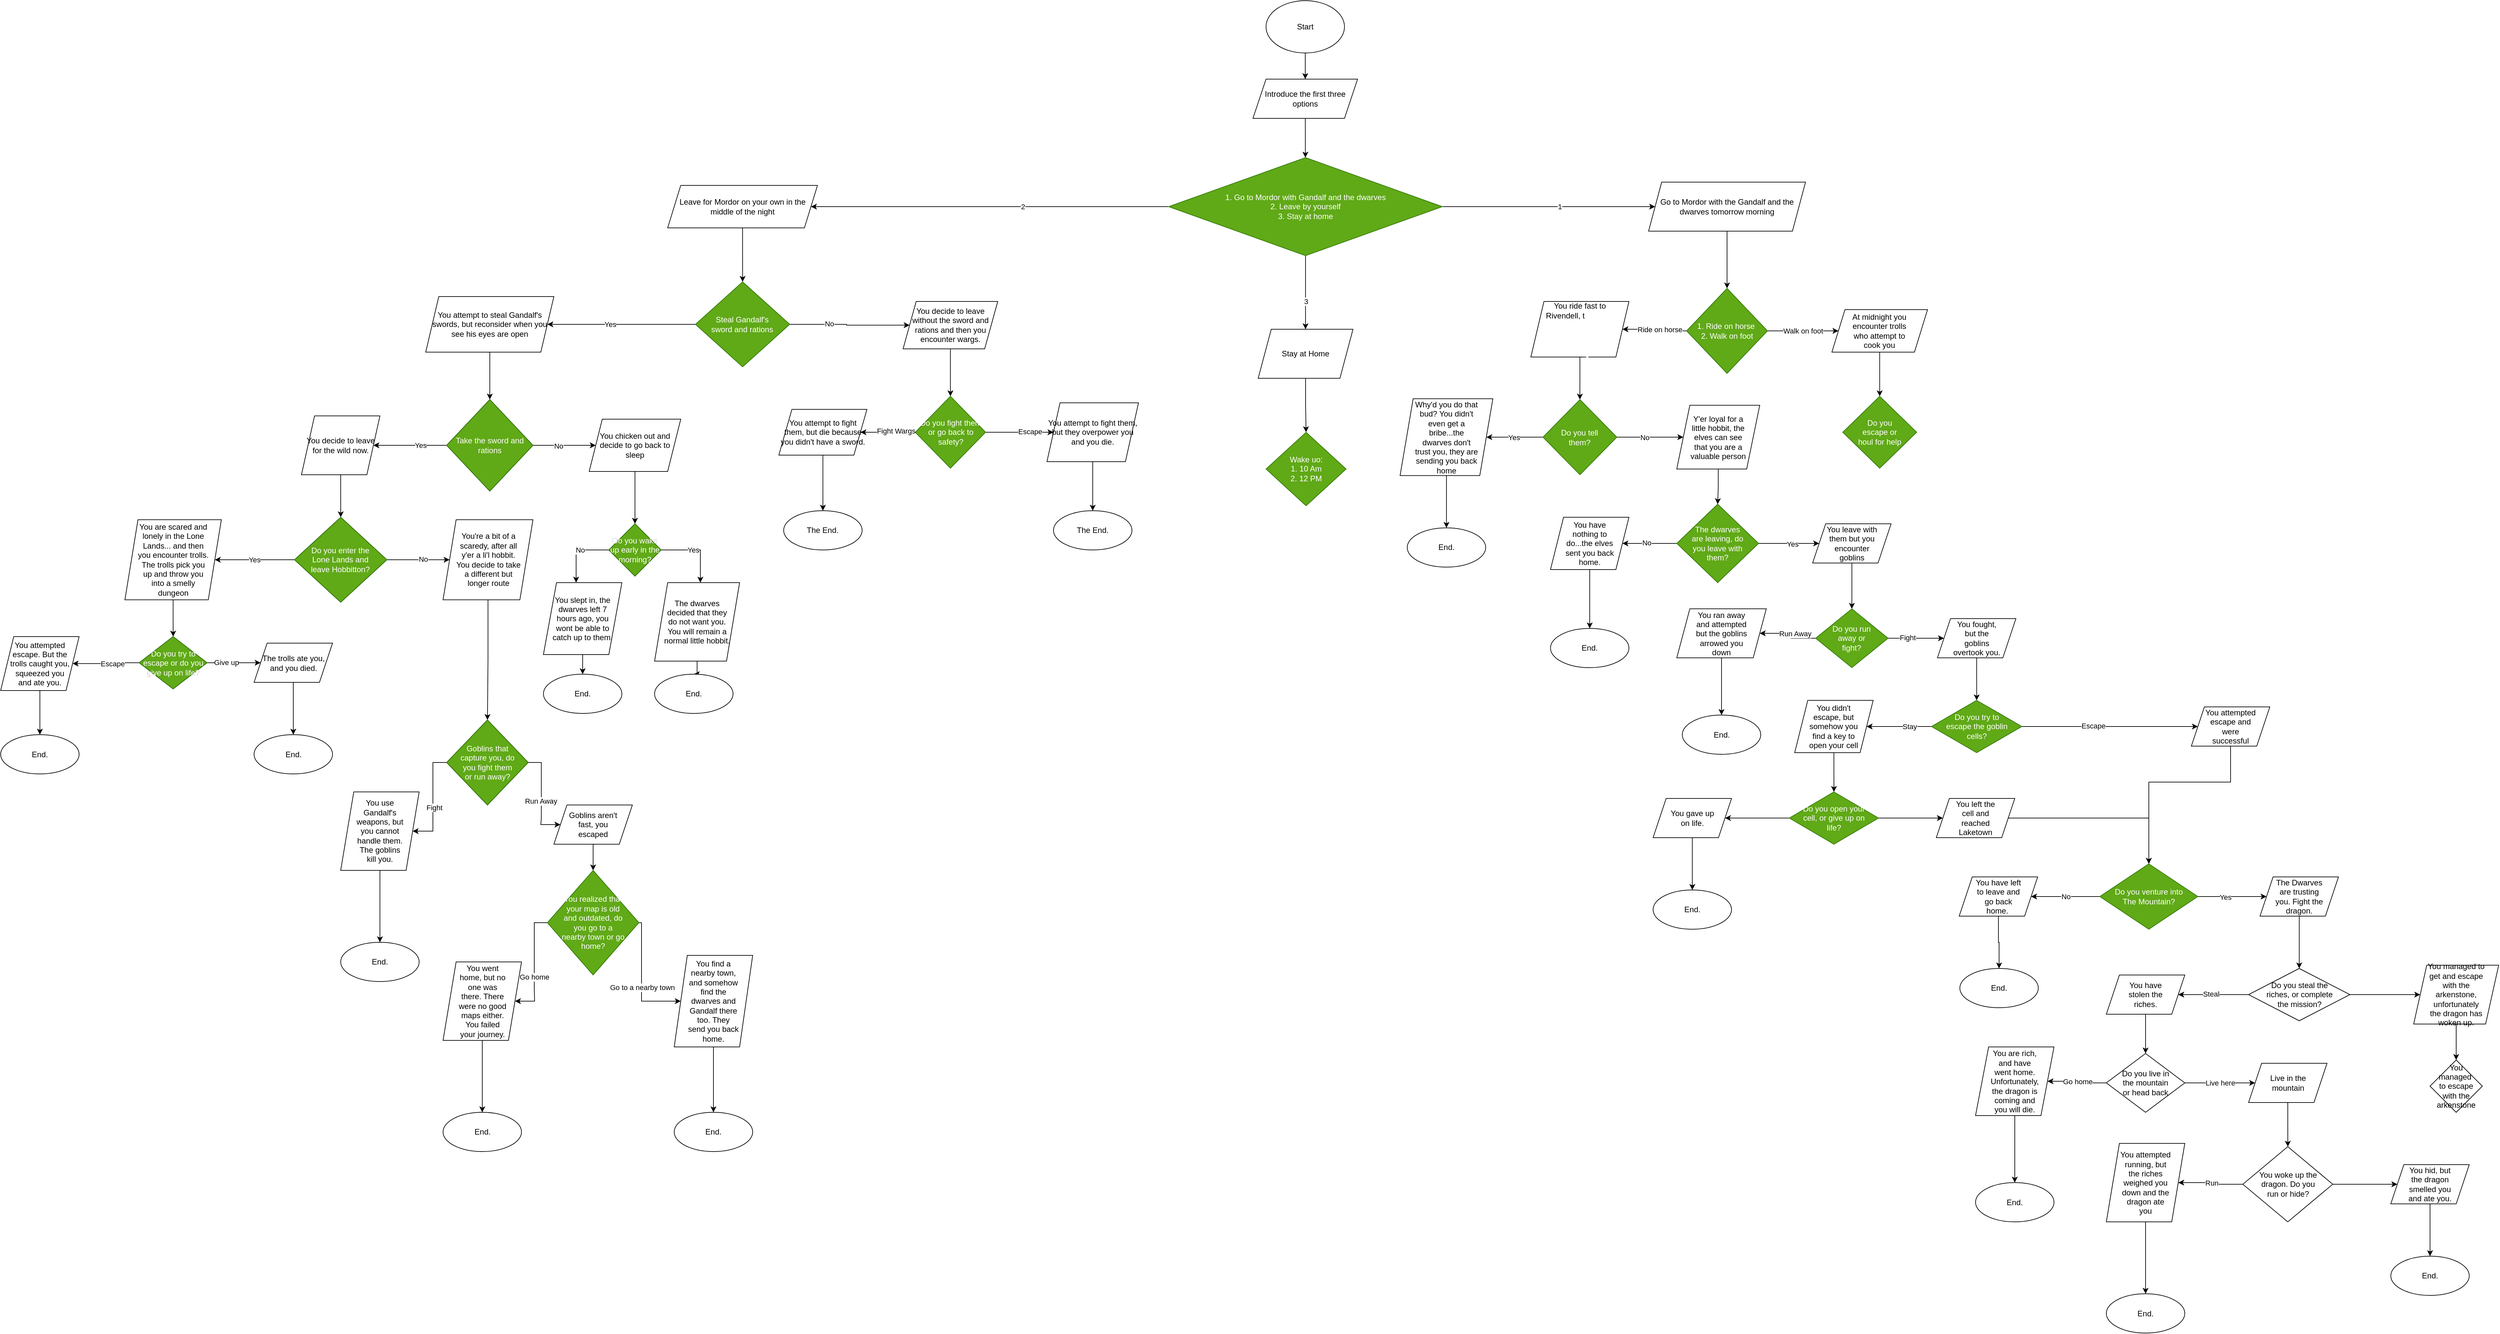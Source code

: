 <mxfile version="20.4.1" type="github">
  <diagram id="ykSedt-QM4OsxcuQvwfg" name="Page-1">
    <mxGraphModel dx="2885" dy="635" grid="1" gridSize="10" guides="1" tooltips="1" connect="1" arrows="1" fold="1" page="1" pageScale="1" pageWidth="850" pageHeight="1100" math="0" shadow="0">
      <root>
        <mxCell id="0" />
        <mxCell id="1" parent="0" />
        <mxCell id="VNunNrLz-rnGxFZPBOeD-2" value="Start" style="ellipse;whiteSpace=wrap;html=1;" parent="1" vertex="1">
          <mxGeometry x="365" y="30" width="120" height="80" as="geometry" />
        </mxCell>
        <mxCell id="VNunNrLz-rnGxFZPBOeD-4" value="Introduce the first three options" style="shape=parallelogram;perimeter=parallelogramPerimeter;whiteSpace=wrap;html=1;fixedSize=1;" parent="1" vertex="1">
          <mxGeometry x="345" y="150" width="160" height="60" as="geometry" />
        </mxCell>
        <mxCell id="VNunNrLz-rnGxFZPBOeD-12" value="" style="endArrow=classic;html=1;rounded=0;" parent="1" source="VNunNrLz-rnGxFZPBOeD-4" target="VNunNrLz-rnGxFZPBOeD-13" edge="1">
          <mxGeometry width="50" height="50" relative="1" as="geometry">
            <mxPoint x="400" y="410" as="sourcePoint" />
            <mxPoint x="430" y="290" as="targetPoint" />
          </mxGeometry>
        </mxCell>
        <mxCell id="VNunNrLz-rnGxFZPBOeD-17" value="" style="edgeStyle=orthogonalEdgeStyle;rounded=0;orthogonalLoop=1;jettySize=auto;html=1;" parent="1" source="VNunNrLz-rnGxFZPBOeD-13" target="VNunNrLz-rnGxFZPBOeD-16" edge="1">
          <mxGeometry relative="1" as="geometry" />
        </mxCell>
        <mxCell id="VNunNrLz-rnGxFZPBOeD-25" value="1" style="edgeLabel;html=1;align=center;verticalAlign=middle;resizable=0;points=[];" parent="VNunNrLz-rnGxFZPBOeD-17" vertex="1" connectable="0">
          <mxGeometry x="0.099" relative="1" as="geometry">
            <mxPoint as="offset" />
          </mxGeometry>
        </mxCell>
        <mxCell id="VNunNrLz-rnGxFZPBOeD-21" value="" style="edgeStyle=orthogonalEdgeStyle;rounded=0;orthogonalLoop=1;jettySize=auto;html=1;" parent="1" source="VNunNrLz-rnGxFZPBOeD-13" target="VNunNrLz-rnGxFZPBOeD-20" edge="1">
          <mxGeometry relative="1" as="geometry" />
        </mxCell>
        <mxCell id="VNunNrLz-rnGxFZPBOeD-24" value="2" style="edgeLabel;html=1;align=center;verticalAlign=middle;resizable=0;points=[];" parent="VNunNrLz-rnGxFZPBOeD-21" vertex="1" connectable="0">
          <mxGeometry x="-0.182" relative="1" as="geometry">
            <mxPoint as="offset" />
          </mxGeometry>
        </mxCell>
        <mxCell id="VNunNrLz-rnGxFZPBOeD-27" value="" style="edgeStyle=orthogonalEdgeStyle;rounded=0;orthogonalLoop=1;jettySize=auto;html=1;" parent="1" source="VNunNrLz-rnGxFZPBOeD-13" target="VNunNrLz-rnGxFZPBOeD-26" edge="1">
          <mxGeometry relative="1" as="geometry">
            <Array as="points">
              <mxPoint x="425" y="480" />
              <mxPoint x="425" y="480" />
            </Array>
          </mxGeometry>
        </mxCell>
        <mxCell id="VNunNrLz-rnGxFZPBOeD-28" value="3" style="edgeLabel;html=1;align=center;verticalAlign=middle;resizable=0;points=[];" parent="VNunNrLz-rnGxFZPBOeD-27" vertex="1" connectable="0">
          <mxGeometry x="0.237" relative="1" as="geometry">
            <mxPoint as="offset" />
          </mxGeometry>
        </mxCell>
        <mxCell id="VNunNrLz-rnGxFZPBOeD-13" value="1. Go to Mordor with Gandalf and the dwarves&lt;br&gt;2. Leave by yourself&lt;br&gt;3. Stay at home" style="rhombus;whiteSpace=wrap;html=1;align=center;fillColor=#60a917;fontColor=#ffffff;strokeColor=#2D7600;" parent="1" vertex="1">
          <mxGeometry x="216" y="270" width="418.75" height="150" as="geometry" />
        </mxCell>
        <mxCell id="VNunNrLz-rnGxFZPBOeD-14" value="" style="endArrow=classic;html=1;rounded=0;exitX=0.5;exitY=1;exitDx=0;exitDy=0;entryX=0.5;entryY=0;entryDx=0;entryDy=0;" parent="1" source="VNunNrLz-rnGxFZPBOeD-2" target="VNunNrLz-rnGxFZPBOeD-4" edge="1">
          <mxGeometry width="50" height="50" relative="1" as="geometry">
            <mxPoint x="400" y="400" as="sourcePoint" />
            <mxPoint x="450" y="350" as="targetPoint" />
          </mxGeometry>
        </mxCell>
        <mxCell id="VNunNrLz-rnGxFZPBOeD-19" value="" style="edgeStyle=orthogonalEdgeStyle;rounded=0;orthogonalLoop=1;jettySize=auto;html=1;" parent="1" source="VNunNrLz-rnGxFZPBOeD-16" target="VNunNrLz-rnGxFZPBOeD-18" edge="1">
          <mxGeometry relative="1" as="geometry" />
        </mxCell>
        <mxCell id="VNunNrLz-rnGxFZPBOeD-16" value="Go to Mordor with the Gandalf and the dwarves tomorrow morning" style="shape=parallelogram;perimeter=parallelogramPerimeter;whiteSpace=wrap;html=1;fixedSize=1;" parent="1" vertex="1">
          <mxGeometry x="950" y="307.5" width="240" height="75" as="geometry" />
        </mxCell>
        <mxCell id="VNunNrLz-rnGxFZPBOeD-36" value="" style="edgeStyle=orthogonalEdgeStyle;rounded=0;orthogonalLoop=1;jettySize=auto;html=1;" parent="1" source="VNunNrLz-rnGxFZPBOeD-18" target="VNunNrLz-rnGxFZPBOeD-35" edge="1">
          <mxGeometry relative="1" as="geometry" />
        </mxCell>
        <mxCell id="Mml3yy2sV2fEN9hdOUN2-49" value="Ride on horse" style="edgeLabel;html=1;align=center;verticalAlign=middle;resizable=0;points=[];" parent="VNunNrLz-rnGxFZPBOeD-36" vertex="1" connectable="0">
          <mxGeometry x="-0.303" y="-2" relative="1" as="geometry">
            <mxPoint x="-6" as="offset" />
          </mxGeometry>
        </mxCell>
        <mxCell id="VNunNrLz-rnGxFZPBOeD-38" value="Walk on foot" style="edgeStyle=orthogonalEdgeStyle;rounded=0;orthogonalLoop=1;jettySize=auto;html=1;" parent="1" source="VNunNrLz-rnGxFZPBOeD-18" target="VNunNrLz-rnGxFZPBOeD-37" edge="1">
          <mxGeometry relative="1" as="geometry" />
        </mxCell>
        <mxCell id="VNunNrLz-rnGxFZPBOeD-18" value="1. Ride on horse&amp;nbsp;&lt;br&gt;2. Walk on foot" style="rhombus;whiteSpace=wrap;html=1;fillColor=#60a917;fontColor=#ffffff;strokeColor=#2D7600;" parent="1" vertex="1">
          <mxGeometry x="1008.13" y="470" width="123.75" height="130" as="geometry" />
        </mxCell>
        <mxCell id="VNunNrLz-rnGxFZPBOeD-23" value="" style="edgeStyle=orthogonalEdgeStyle;rounded=0;orthogonalLoop=1;jettySize=auto;html=1;" parent="1" source="VNunNrLz-rnGxFZPBOeD-20" target="VNunNrLz-rnGxFZPBOeD-22" edge="1">
          <mxGeometry relative="1" as="geometry" />
        </mxCell>
        <mxCell id="VNunNrLz-rnGxFZPBOeD-20" value="Leave for Mordor on your own in the middle of the night" style="shape=parallelogram;perimeter=parallelogramPerimeter;whiteSpace=wrap;html=1;fixedSize=1;" parent="1" vertex="1">
          <mxGeometry x="-550" y="312.5" width="229.12" height="65" as="geometry" />
        </mxCell>
        <mxCell id="VNunNrLz-rnGxFZPBOeD-30" value="" style="edgeStyle=orthogonalEdgeStyle;rounded=0;orthogonalLoop=1;jettySize=auto;html=1;" parent="1" source="VNunNrLz-rnGxFZPBOeD-22" target="VNunNrLz-rnGxFZPBOeD-29" edge="1">
          <mxGeometry relative="1" as="geometry" />
        </mxCell>
        <mxCell id="VNunNrLz-rnGxFZPBOeD-44" value="No" style="edgeLabel;html=1;align=center;verticalAlign=middle;resizable=0;points=[];" parent="VNunNrLz-rnGxFZPBOeD-30" vertex="1" connectable="0">
          <mxGeometry x="-0.349" y="1" relative="1" as="geometry">
            <mxPoint as="offset" />
          </mxGeometry>
        </mxCell>
        <mxCell id="VNunNrLz-rnGxFZPBOeD-32" value="" style="edgeStyle=orthogonalEdgeStyle;rounded=0;orthogonalLoop=1;jettySize=auto;html=1;" parent="1" source="VNunNrLz-rnGxFZPBOeD-22" target="VNunNrLz-rnGxFZPBOeD-31" edge="1">
          <mxGeometry relative="1" as="geometry" />
        </mxCell>
        <mxCell id="VNunNrLz-rnGxFZPBOeD-43" value="Yes" style="edgeLabel;html=1;align=center;verticalAlign=middle;resizable=0;points=[];" parent="VNunNrLz-rnGxFZPBOeD-32" vertex="1" connectable="0">
          <mxGeometry x="0.158" relative="1" as="geometry">
            <mxPoint as="offset" />
          </mxGeometry>
        </mxCell>
        <mxCell id="VNunNrLz-rnGxFZPBOeD-22" value="Steal Gandalf&#39;s sword and rations" style="rhombus;whiteSpace=wrap;html=1;spacingTop=10;spacingRight=10;spacingBottom=10;spacingLeft=10;spacing=10;fillColor=#60a917;fontColor=#ffffff;strokeColor=#2D7600;" parent="1" vertex="1">
          <mxGeometry x="-507.55" y="460" width="144.22" height="130" as="geometry" />
        </mxCell>
        <mxCell id="VNunNrLz-rnGxFZPBOeD-42" value="" style="edgeStyle=orthogonalEdgeStyle;rounded=0;orthogonalLoop=1;jettySize=auto;html=1;" parent="1" source="VNunNrLz-rnGxFZPBOeD-26" target="VNunNrLz-rnGxFZPBOeD-41" edge="1">
          <mxGeometry relative="1" as="geometry" />
        </mxCell>
        <mxCell id="VNunNrLz-rnGxFZPBOeD-26" value="Stay at Home" style="shape=parallelogram;perimeter=parallelogramPerimeter;whiteSpace=wrap;html=1;fixedSize=1;" parent="1" vertex="1">
          <mxGeometry x="353" y="532.5" width="145" height="75" as="geometry" />
        </mxCell>
        <mxCell id="E2X-YpxnPieoCKrqT_GS-15" value="" style="edgeStyle=orthogonalEdgeStyle;rounded=0;orthogonalLoop=1;jettySize=auto;html=1;" parent="1" source="VNunNrLz-rnGxFZPBOeD-29" target="E2X-YpxnPieoCKrqT_GS-14" edge="1">
          <mxGeometry relative="1" as="geometry" />
        </mxCell>
        <mxCell id="VNunNrLz-rnGxFZPBOeD-29" value="You decide to leave without the sword and rations and then you encounter wargs." style="shape=parallelogram;perimeter=parallelogramPerimeter;whiteSpace=wrap;html=1;fixedSize=1;" parent="1" vertex="1">
          <mxGeometry x="-190" y="490" width="144.74" height="72.5" as="geometry" />
        </mxCell>
        <mxCell id="VNunNrLz-rnGxFZPBOeD-34" value="" style="edgeStyle=orthogonalEdgeStyle;rounded=0;orthogonalLoop=1;jettySize=auto;html=1;" parent="1" source="VNunNrLz-rnGxFZPBOeD-31" target="VNunNrLz-rnGxFZPBOeD-33" edge="1">
          <mxGeometry relative="1" as="geometry" />
        </mxCell>
        <mxCell id="VNunNrLz-rnGxFZPBOeD-31" value="You attempt to steal Gandalf&#39;s swords, but reconsider when you see his eyes are open" style="shape=parallelogram;perimeter=parallelogramPerimeter;whiteSpace=wrap;html=1;fixedSize=1;" parent="1" vertex="1">
          <mxGeometry x="-920" y="482.5" width="196" height="85" as="geometry" />
        </mxCell>
        <mxCell id="VNunNrLz-rnGxFZPBOeD-48" value="" style="edgeStyle=orthogonalEdgeStyle;rounded=0;orthogonalLoop=1;jettySize=auto;html=1;" parent="1" source="VNunNrLz-rnGxFZPBOeD-33" target="VNunNrLz-rnGxFZPBOeD-47" edge="1">
          <mxGeometry relative="1" as="geometry" />
        </mxCell>
        <mxCell id="VNunNrLz-rnGxFZPBOeD-52" value="No" style="edgeLabel;html=1;align=center;verticalAlign=middle;resizable=0;points=[];" parent="VNunNrLz-rnGxFZPBOeD-48" vertex="1" connectable="0">
          <mxGeometry x="-0.202" y="-1" relative="1" as="geometry">
            <mxPoint as="offset" />
          </mxGeometry>
        </mxCell>
        <mxCell id="VNunNrLz-rnGxFZPBOeD-50" value="" style="edgeStyle=orthogonalEdgeStyle;rounded=0;orthogonalLoop=1;jettySize=auto;html=1;" parent="1" source="VNunNrLz-rnGxFZPBOeD-33" target="VNunNrLz-rnGxFZPBOeD-49" edge="1">
          <mxGeometry relative="1" as="geometry" />
        </mxCell>
        <mxCell id="VNunNrLz-rnGxFZPBOeD-51" value="Yes" style="edgeLabel;html=1;align=center;verticalAlign=middle;resizable=0;points=[];" parent="VNunNrLz-rnGxFZPBOeD-50" vertex="1" connectable="0">
          <mxGeometry x="-0.277" relative="1" as="geometry">
            <mxPoint as="offset" />
          </mxGeometry>
        </mxCell>
        <mxCell id="VNunNrLz-rnGxFZPBOeD-33" value="Take the sword and rations" style="rhombus;whiteSpace=wrap;html=1;" parent="1" vertex="1">
          <mxGeometry x="-888" y="640" width="132" height="140" as="geometry" />
        </mxCell>
        <mxCell id="Mml3yy2sV2fEN9hdOUN2-55" value="" style="edgeStyle=orthogonalEdgeStyle;rounded=0;orthogonalLoop=1;jettySize=auto;html=1;" parent="1" source="VNunNrLz-rnGxFZPBOeD-35" target="Mml3yy2sV2fEN9hdOUN2-54" edge="1">
          <mxGeometry relative="1" as="geometry" />
        </mxCell>
        <mxCell id="VNunNrLz-rnGxFZPBOeD-35" value="You ride fast to Rivendell, t&lt;span style=&quot;color: rgb(255, 255, 255);&quot;&gt;he elves coax you into telling them what the dwarves plan on doing&lt;/span&gt;" style="shape=parallelogram;perimeter=parallelogramPerimeter;whiteSpace=wrap;html=1;fixedSize=1;spacingLeft=10;spacingTop=10;spacing=12;spacingRight=10;spacingBottom=10;" parent="1" vertex="1">
          <mxGeometry x="770" y="490" width="150" height="85" as="geometry" />
        </mxCell>
        <mxCell id="Mml3yy2sV2fEN9hdOUN2-51" value="" style="edgeStyle=orthogonalEdgeStyle;rounded=0;orthogonalLoop=1;jettySize=auto;html=1;" parent="1" source="VNunNrLz-rnGxFZPBOeD-37" target="Mml3yy2sV2fEN9hdOUN2-50" edge="1">
          <mxGeometry relative="1" as="geometry" />
        </mxCell>
        <mxCell id="VNunNrLz-rnGxFZPBOeD-37" value="At midnight you encounter trolls who attempt to cook you" style="shape=parallelogram;perimeter=parallelogramPerimeter;whiteSpace=wrap;html=1;fixedSize=1;spacingLeft=10;spacingBottom=10;spacingTop=10;spacing=12;spacingRight=10;" parent="1" vertex="1">
          <mxGeometry x="1230.33" y="502.5" width="146.24" height="65" as="geometry" />
        </mxCell>
        <mxCell id="VNunNrLz-rnGxFZPBOeD-41" value="Wake uo:&lt;br&gt;1. 10 Am&lt;br&gt;2. 12 PM" style="rhombus;whiteSpace=wrap;html=1;fillColor=#60a917;fontColor=#ffffff;strokeColor=#2D7600;" parent="1" vertex="1">
          <mxGeometry x="365" y="690" width="122.5" height="112.5" as="geometry" />
        </mxCell>
        <mxCell id="Mml3yy2sV2fEN9hdOUN2-4" value="" style="edgeStyle=orthogonalEdgeStyle;rounded=0;orthogonalLoop=1;jettySize=auto;html=1;" parent="1" source="VNunNrLz-rnGxFZPBOeD-47" target="Mml3yy2sV2fEN9hdOUN2-3" edge="1">
          <mxGeometry relative="1" as="geometry" />
        </mxCell>
        <mxCell id="VNunNrLz-rnGxFZPBOeD-47" value="You chicken out and decide to go back to sleep" style="shape=parallelogram;perimeter=parallelogramPerimeter;whiteSpace=wrap;html=1;fixedSize=1;" parent="1" vertex="1">
          <mxGeometry x="-670" y="670" width="140" height="80" as="geometry" />
        </mxCell>
        <mxCell id="VNunNrLz-rnGxFZPBOeD-54" value="" style="edgeStyle=orthogonalEdgeStyle;rounded=0;orthogonalLoop=1;jettySize=auto;html=1;" parent="1" source="VNunNrLz-rnGxFZPBOeD-49" target="VNunNrLz-rnGxFZPBOeD-53" edge="1">
          <mxGeometry relative="1" as="geometry" />
        </mxCell>
        <mxCell id="VNunNrLz-rnGxFZPBOeD-49" value="You decide to leave for the wild now." style="shape=parallelogram;perimeter=parallelogramPerimeter;whiteSpace=wrap;html=1;fixedSize=1;" parent="1" vertex="1">
          <mxGeometry x="-1110" y="665" width="120" height="90" as="geometry" />
        </mxCell>
        <mxCell id="E2X-YpxnPieoCKrqT_GS-2" value="Yes" style="edgeStyle=orthogonalEdgeStyle;rounded=0;orthogonalLoop=1;jettySize=auto;html=1;" parent="1" source="VNunNrLz-rnGxFZPBOeD-53" target="E2X-YpxnPieoCKrqT_GS-1" edge="1">
          <mxGeometry relative="1" as="geometry" />
        </mxCell>
        <mxCell id="E2X-YpxnPieoCKrqT_GS-6" value="" style="edgeStyle=orthogonalEdgeStyle;rounded=0;orthogonalLoop=1;jettySize=auto;html=1;" parent="1" source="VNunNrLz-rnGxFZPBOeD-53" target="E2X-YpxnPieoCKrqT_GS-5" edge="1">
          <mxGeometry relative="1" as="geometry" />
        </mxCell>
        <mxCell id="E2X-YpxnPieoCKrqT_GS-7" value="No" style="edgeLabel;html=1;align=center;verticalAlign=middle;resizable=0;points=[];" parent="E2X-YpxnPieoCKrqT_GS-6" vertex="1" connectable="0">
          <mxGeometry x="0.144" y="1" relative="1" as="geometry">
            <mxPoint as="offset" />
          </mxGeometry>
        </mxCell>
        <mxCell id="VNunNrLz-rnGxFZPBOeD-53" value="Do you enter the Lone Lands and leave Hobbitton?" style="rhombus;whiteSpace=wrap;html=1;spacingTop=10;spacing=10;spacingRight=10;spacingBottom=10;spacingLeft=10;" parent="1" vertex="1">
          <mxGeometry x="-1120.62" y="820" width="141.25" height="130" as="geometry" />
        </mxCell>
        <mxCell id="E2X-YpxnPieoCKrqT_GS-9" value="" style="edgeStyle=orthogonalEdgeStyle;rounded=0;orthogonalLoop=1;jettySize=auto;html=1;" parent="1" source="E2X-YpxnPieoCKrqT_GS-1" target="E2X-YpxnPieoCKrqT_GS-8" edge="1">
          <mxGeometry relative="1" as="geometry" />
        </mxCell>
        <mxCell id="E2X-YpxnPieoCKrqT_GS-1" value="You are scared and lonely in the Lone Lands... and then you encounter trolls. The trolls pick you up and throw you into a smelly dungeon" style="shape=parallelogram;perimeter=parallelogramPerimeter;whiteSpace=wrap;html=1;fixedSize=1;spacingTop=10;spacingBottom=10;spacingRight=10;spacingLeft=10;spacing=10;" parent="1" vertex="1">
          <mxGeometry x="-1380" y="823.75" width="147.51" height="122.5" as="geometry" />
        </mxCell>
        <mxCell id="Mml3yy2sV2fEN9hdOUN2-2" value="" style="edgeStyle=orthogonalEdgeStyle;rounded=0;orthogonalLoop=1;jettySize=auto;html=1;" parent="1" source="E2X-YpxnPieoCKrqT_GS-5" target="Mml3yy2sV2fEN9hdOUN2-1" edge="1">
          <mxGeometry relative="1" as="geometry" />
        </mxCell>
        <mxCell id="E2X-YpxnPieoCKrqT_GS-5" value="You&#39;re a bit of a scaredy, after all y&#39;er a li&#39;l hobbit. You decide to take a different but longer route" style="shape=parallelogram;perimeter=parallelogramPerimeter;whiteSpace=wrap;html=1;fixedSize=1;spacingTop=10;spacingBottom=10;spacingRight=10;spacingLeft=10;spacing=10;" parent="1" vertex="1">
          <mxGeometry x="-893.5" y="823.75" width="137.5" height="122.5" as="geometry" />
        </mxCell>
        <mxCell id="E2X-YpxnPieoCKrqT_GS-11" value="" style="edgeStyle=orthogonalEdgeStyle;rounded=0;orthogonalLoop=1;jettySize=auto;html=1;" parent="1" source="E2X-YpxnPieoCKrqT_GS-8" target="E2X-YpxnPieoCKrqT_GS-10" edge="1">
          <mxGeometry relative="1" as="geometry" />
        </mxCell>
        <mxCell id="Mml3yy2sV2fEN9hdOUN2-17" value="Give up" style="edgeLabel;html=1;align=center;verticalAlign=middle;resizable=0;points=[];" parent="E2X-YpxnPieoCKrqT_GS-11" vertex="1" connectable="0">
          <mxGeometry x="-0.296" y="1" relative="1" as="geometry">
            <mxPoint as="offset" />
          </mxGeometry>
        </mxCell>
        <mxCell id="Mml3yy2sV2fEN9hdOUN2-16" value="" style="edgeStyle=orthogonalEdgeStyle;rounded=0;orthogonalLoop=1;jettySize=auto;html=1;" parent="1" source="E2X-YpxnPieoCKrqT_GS-8" target="Mml3yy2sV2fEN9hdOUN2-15" edge="1">
          <mxGeometry relative="1" as="geometry" />
        </mxCell>
        <mxCell id="Mml3yy2sV2fEN9hdOUN2-18" value="Escape" style="edgeLabel;html=1;align=center;verticalAlign=middle;resizable=0;points=[];" parent="Mml3yy2sV2fEN9hdOUN2-16" vertex="1" connectable="0">
          <mxGeometry x="-0.208" y="1" relative="1" as="geometry">
            <mxPoint as="offset" />
          </mxGeometry>
        </mxCell>
        <mxCell id="E2X-YpxnPieoCKrqT_GS-8" value="Do you try to escape or do you give up on life?" style="rhombus;whiteSpace=wrap;html=1;" parent="1" vertex="1">
          <mxGeometry x="-1358.12" y="1002.5" width="103.75" height="80" as="geometry" />
        </mxCell>
        <mxCell id="E2X-YpxnPieoCKrqT_GS-13" value="" style="edgeStyle=orthogonalEdgeStyle;rounded=0;orthogonalLoop=1;jettySize=auto;html=1;" parent="1" source="E2X-YpxnPieoCKrqT_GS-10" target="E2X-YpxnPieoCKrqT_GS-12" edge="1">
          <mxGeometry relative="1" as="geometry" />
        </mxCell>
        <mxCell id="E2X-YpxnPieoCKrqT_GS-10" value="The trolls ate you, and you died." style="shape=parallelogram;perimeter=parallelogramPerimeter;whiteSpace=wrap;html=1;fixedSize=1;" parent="1" vertex="1">
          <mxGeometry x="-1182.495" y="1012.5" width="120" height="60" as="geometry" />
        </mxCell>
        <mxCell id="E2X-YpxnPieoCKrqT_GS-12" value="End." style="ellipse;whiteSpace=wrap;html=1;" parent="1" vertex="1">
          <mxGeometry x="-1182.495" y="1152.5" width="120" height="60" as="geometry" />
        </mxCell>
        <mxCell id="E2X-YpxnPieoCKrqT_GS-17" value="" style="edgeStyle=orthogonalEdgeStyle;rounded=0;orthogonalLoop=1;jettySize=auto;html=1;" parent="1" source="E2X-YpxnPieoCKrqT_GS-14" target="E2X-YpxnPieoCKrqT_GS-16" edge="1">
          <mxGeometry relative="1" as="geometry" />
        </mxCell>
        <mxCell id="E2X-YpxnPieoCKrqT_GS-22" value="Fight Wargs" style="edgeLabel;html=1;align=center;verticalAlign=middle;resizable=0;points=[];" parent="E2X-YpxnPieoCKrqT_GS-17" vertex="1" connectable="0">
          <mxGeometry x="-0.29" y="-2" relative="1" as="geometry">
            <mxPoint as="offset" />
          </mxGeometry>
        </mxCell>
        <mxCell id="E2X-YpxnPieoCKrqT_GS-21" value="" style="edgeStyle=orthogonalEdgeStyle;rounded=0;orthogonalLoop=1;jettySize=auto;html=1;" parent="1" source="E2X-YpxnPieoCKrqT_GS-14" target="E2X-YpxnPieoCKrqT_GS-20" edge="1">
          <mxGeometry relative="1" as="geometry" />
        </mxCell>
        <mxCell id="E2X-YpxnPieoCKrqT_GS-23" value="Escape" style="edgeLabel;html=1;align=center;verticalAlign=middle;resizable=0;points=[];" parent="E2X-YpxnPieoCKrqT_GS-21" vertex="1" connectable="0">
          <mxGeometry x="0.314" y="1" relative="1" as="geometry">
            <mxPoint as="offset" />
          </mxGeometry>
        </mxCell>
        <mxCell id="E2X-YpxnPieoCKrqT_GS-14" value="Do you fight them or go back to safety?" style="rhombus;whiteSpace=wrap;html=1;fillColor=#60a917;fontColor=#ffffff;strokeColor=#2D7600;" parent="1" vertex="1">
          <mxGeometry x="-171.44" y="635" width="107.63" height="110" as="geometry" />
        </mxCell>
        <mxCell id="E2X-YpxnPieoCKrqT_GS-19" value="" style="edgeStyle=orthogonalEdgeStyle;rounded=0;orthogonalLoop=1;jettySize=auto;html=1;" parent="1" source="E2X-YpxnPieoCKrqT_GS-16" target="E2X-YpxnPieoCKrqT_GS-18" edge="1">
          <mxGeometry relative="1" as="geometry" />
        </mxCell>
        <mxCell id="E2X-YpxnPieoCKrqT_GS-16" value="You attempt to fight them, but die because you didn&#39;t have a sword." style="shape=parallelogram;perimeter=parallelogramPerimeter;whiteSpace=wrap;html=1;fixedSize=1;" parent="1" vertex="1">
          <mxGeometry x="-380" y="655" width="134.75" height="70" as="geometry" />
        </mxCell>
        <mxCell id="E2X-YpxnPieoCKrqT_GS-18" value="The End." style="ellipse;whiteSpace=wrap;html=1;" parent="1" vertex="1">
          <mxGeometry x="-372.625" y="810" width="120" height="60" as="geometry" />
        </mxCell>
        <mxCell id="E2X-YpxnPieoCKrqT_GS-25" value="" style="edgeStyle=orthogonalEdgeStyle;rounded=0;orthogonalLoop=1;jettySize=auto;html=1;" parent="1" source="E2X-YpxnPieoCKrqT_GS-20" target="E2X-YpxnPieoCKrqT_GS-24" edge="1">
          <mxGeometry relative="1" as="geometry" />
        </mxCell>
        <mxCell id="E2X-YpxnPieoCKrqT_GS-20" value="You attempt to fight them, but they overpower you and you die." style="shape=parallelogram;perimeter=parallelogramPerimeter;whiteSpace=wrap;html=1;fixedSize=1;" parent="1" vertex="1">
          <mxGeometry x="29.99" y="645" width="140.01" height="90" as="geometry" />
        </mxCell>
        <mxCell id="E2X-YpxnPieoCKrqT_GS-24" value="The End." style="ellipse;whiteSpace=wrap;html=1;" parent="1" vertex="1">
          <mxGeometry x="39.995" y="810" width="120" height="60" as="geometry" />
        </mxCell>
        <mxCell id="Mml3yy2sV2fEN9hdOUN2-23" value="" style="edgeStyle=orthogonalEdgeStyle;rounded=0;orthogonalLoop=1;jettySize=auto;html=1;" parent="1" source="Mml3yy2sV2fEN9hdOUN2-1" target="Mml3yy2sV2fEN9hdOUN2-22" edge="1">
          <mxGeometry relative="1" as="geometry" />
        </mxCell>
        <mxCell id="Mml3yy2sV2fEN9hdOUN2-24" value="Run Away" style="edgeLabel;html=1;align=center;verticalAlign=middle;resizable=0;points=[];" parent="Mml3yy2sV2fEN9hdOUN2-23" vertex="1" connectable="0">
          <mxGeometry x="0.078" y="-1" relative="1" as="geometry">
            <mxPoint as="offset" />
          </mxGeometry>
        </mxCell>
        <mxCell id="Mml3yy2sV2fEN9hdOUN2-26" value="" style="edgeStyle=orthogonalEdgeStyle;rounded=0;orthogonalLoop=1;jettySize=auto;html=1;" parent="1" source="Mml3yy2sV2fEN9hdOUN2-1" target="Mml3yy2sV2fEN9hdOUN2-25" edge="1">
          <mxGeometry relative="1" as="geometry" />
        </mxCell>
        <mxCell id="Mml3yy2sV2fEN9hdOUN2-27" value="Fight" style="edgeLabel;html=1;align=center;verticalAlign=middle;resizable=0;points=[];" parent="Mml3yy2sV2fEN9hdOUN2-26" vertex="1" connectable="0">
          <mxGeometry x="0.143" y="2" relative="1" as="geometry">
            <mxPoint as="offset" />
          </mxGeometry>
        </mxCell>
        <mxCell id="Mml3yy2sV2fEN9hdOUN2-1" value="Goblins that capture you, do you fight them or run away?" style="rhombus;whiteSpace=wrap;html=1;spacingTop=10;spacingBottom=10;spacingRight=10;spacingLeft=10;spacing=12;" parent="1" vertex="1">
          <mxGeometry x="-888" y="1130" width="124.75" height="130" as="geometry" />
        </mxCell>
        <mxCell id="Mml3yy2sV2fEN9hdOUN2-6" value="" style="edgeStyle=orthogonalEdgeStyle;rounded=0;orthogonalLoop=1;jettySize=auto;html=1;" parent="1" source="Mml3yy2sV2fEN9hdOUN2-3" target="Mml3yy2sV2fEN9hdOUN2-5" edge="1">
          <mxGeometry relative="1" as="geometry">
            <Array as="points">
              <mxPoint x="-500" y="870" />
            </Array>
          </mxGeometry>
        </mxCell>
        <mxCell id="Mml3yy2sV2fEN9hdOUN2-7" value="Yes" style="edgeLabel;html=1;align=center;verticalAlign=middle;resizable=0;points=[];" parent="Mml3yy2sV2fEN9hdOUN2-6" vertex="1" connectable="0">
          <mxGeometry x="-0.112" relative="1" as="geometry">
            <mxPoint as="offset" />
          </mxGeometry>
        </mxCell>
        <mxCell id="Mml3yy2sV2fEN9hdOUN2-10" value="" style="edgeStyle=orthogonalEdgeStyle;rounded=0;orthogonalLoop=1;jettySize=auto;html=1;" parent="1" source="Mml3yy2sV2fEN9hdOUN2-3" edge="1">
          <mxGeometry relative="1" as="geometry">
            <mxPoint x="-690" y="920" as="targetPoint" />
            <Array as="points">
              <mxPoint x="-690" y="870" />
              <mxPoint x="-690" y="900" />
            </Array>
          </mxGeometry>
        </mxCell>
        <mxCell id="Mml3yy2sV2fEN9hdOUN2-14" value="No" style="edgeLabel;html=1;align=center;verticalAlign=middle;resizable=0;points=[];" parent="Mml3yy2sV2fEN9hdOUN2-10" vertex="1" connectable="0">
          <mxGeometry x="-0.116" relative="1" as="geometry">
            <mxPoint as="offset" />
          </mxGeometry>
        </mxCell>
        <mxCell id="Mml3yy2sV2fEN9hdOUN2-3" value="Do you wake up early in the morning?" style="rhombus;whiteSpace=wrap;html=1;" parent="1" vertex="1">
          <mxGeometry x="-640" y="830" width="80" height="80" as="geometry" />
        </mxCell>
        <mxCell id="Mml3yy2sV2fEN9hdOUN2-9" value="" style="edgeStyle=orthogonalEdgeStyle;rounded=0;orthogonalLoop=1;jettySize=auto;html=1;" parent="1" source="Mml3yy2sV2fEN9hdOUN2-5" target="Mml3yy2sV2fEN9hdOUN2-8" edge="1">
          <mxGeometry relative="1" as="geometry" />
        </mxCell>
        <mxCell id="Mml3yy2sV2fEN9hdOUN2-5" value="The dwarves decided that they do not want you. You will remain a normal little hobbit." style="shape=parallelogram;perimeter=parallelogramPerimeter;whiteSpace=wrap;html=1;fixedSize=1;spacingTop=10;spacingLeft=10;spacingBottom=10;spacingRight=10;spacing=2;" parent="1" vertex="1">
          <mxGeometry x="-570" y="920" width="130" height="120" as="geometry" />
        </mxCell>
        <mxCell id="Mml3yy2sV2fEN9hdOUN2-8" value="End." style="ellipse;whiteSpace=wrap;html=1;" parent="1" vertex="1">
          <mxGeometry x="-570" y="1060" width="120" height="60" as="geometry" />
        </mxCell>
        <mxCell id="Mml3yy2sV2fEN9hdOUN2-13" value="" style="edgeStyle=orthogonalEdgeStyle;rounded=0;orthogonalLoop=1;jettySize=auto;html=1;" parent="1" source="Mml3yy2sV2fEN9hdOUN2-11" target="Mml3yy2sV2fEN9hdOUN2-12" edge="1">
          <mxGeometry relative="1" as="geometry" />
        </mxCell>
        <mxCell id="Mml3yy2sV2fEN9hdOUN2-11" value="You slept in, the dwarves left 7 hours ago, you wont be able to catch up to them." style="shape=parallelogram;perimeter=parallelogramPerimeter;whiteSpace=wrap;html=1;fixedSize=1;spacingTop=10;spacingLeft=10;spacingBottom=10;spacingRight=10;spacing=2;" parent="1" vertex="1">
          <mxGeometry x="-740" y="920" width="120" height="110" as="geometry" />
        </mxCell>
        <mxCell id="Mml3yy2sV2fEN9hdOUN2-12" value="End." style="ellipse;whiteSpace=wrap;html=1;" parent="1" vertex="1">
          <mxGeometry x="-740" y="1060" width="120" height="60" as="geometry" />
        </mxCell>
        <mxCell id="Mml3yy2sV2fEN9hdOUN2-20" value="" style="edgeStyle=orthogonalEdgeStyle;rounded=0;orthogonalLoop=1;jettySize=auto;html=1;" parent="1" source="Mml3yy2sV2fEN9hdOUN2-15" target="Mml3yy2sV2fEN9hdOUN2-19" edge="1">
          <mxGeometry relative="1" as="geometry" />
        </mxCell>
        <mxCell id="Mml3yy2sV2fEN9hdOUN2-15" value="You attempted escape. But the trolls caught you, squeezed you and ate you." style="shape=parallelogram;perimeter=parallelogramPerimeter;whiteSpace=wrap;html=1;fixedSize=1;spacingTop=10;spacingBottom=10;spacingRight=10;spacingLeft=10;" parent="1" vertex="1">
          <mxGeometry x="-1570" y="1002.5" width="120" height="82.5" as="geometry" />
        </mxCell>
        <mxCell id="Mml3yy2sV2fEN9hdOUN2-19" value="End." style="ellipse;whiteSpace=wrap;html=1;" parent="1" vertex="1">
          <mxGeometry x="-1570.005" y="1152.5" width="120" height="60" as="geometry" />
        </mxCell>
        <mxCell id="Mml3yy2sV2fEN9hdOUN2-21" style="edgeStyle=orthogonalEdgeStyle;rounded=0;orthogonalLoop=1;jettySize=auto;html=1;exitX=0.5;exitY=1;exitDx=0;exitDy=0;" parent="1" source="E2X-YpxnPieoCKrqT_GS-10" target="E2X-YpxnPieoCKrqT_GS-10" edge="1">
          <mxGeometry relative="1" as="geometry" />
        </mxCell>
        <mxCell id="Mml3yy2sV2fEN9hdOUN2-31" value="" style="edgeStyle=orthogonalEdgeStyle;rounded=0;orthogonalLoop=1;jettySize=auto;html=1;" parent="1" source="Mml3yy2sV2fEN9hdOUN2-22" target="Mml3yy2sV2fEN9hdOUN2-30" edge="1">
          <mxGeometry relative="1" as="geometry" />
        </mxCell>
        <mxCell id="Mml3yy2sV2fEN9hdOUN2-22" value="Goblins aren&#39;t fast, you escaped" style="shape=parallelogram;perimeter=parallelogramPerimeter;whiteSpace=wrap;html=1;fixedSize=1;spacingTop=10;spacingBottom=10;spacingRight=10;spacingLeft=10;spacing=12;" parent="1" vertex="1">
          <mxGeometry x="-723.995" y="1260" width="120" height="60" as="geometry" />
        </mxCell>
        <mxCell id="Mml3yy2sV2fEN9hdOUN2-29" value="" style="edgeStyle=orthogonalEdgeStyle;rounded=0;orthogonalLoop=1;jettySize=auto;html=1;" parent="1" source="Mml3yy2sV2fEN9hdOUN2-25" target="Mml3yy2sV2fEN9hdOUN2-28" edge="1">
          <mxGeometry relative="1" as="geometry" />
        </mxCell>
        <mxCell id="Mml3yy2sV2fEN9hdOUN2-25" value="You use Gandalf&#39;s weapons, but you cannot handle them. The goblins kill you." style="shape=parallelogram;perimeter=parallelogramPerimeter;whiteSpace=wrap;html=1;fixedSize=1;spacingTop=10;spacingBottom=10;spacingRight=10;spacingLeft=10;spacing=12;" parent="1" vertex="1">
          <mxGeometry x="-1050.01" y="1240" width="120" height="120" as="geometry" />
        </mxCell>
        <mxCell id="Mml3yy2sV2fEN9hdOUN2-28" value="End." style="ellipse;whiteSpace=wrap;html=1;spacingTop=10;spacingBottom=10;spacingRight=10;spacingLeft=10;spacing=12;" parent="1" vertex="1">
          <mxGeometry x="-1050.01" y="1470" width="120" height="60" as="geometry" />
        </mxCell>
        <mxCell id="Mml3yy2sV2fEN9hdOUN2-33" value="" style="edgeStyle=orthogonalEdgeStyle;rounded=0;orthogonalLoop=1;jettySize=auto;html=1;" parent="1" source="Mml3yy2sV2fEN9hdOUN2-30" target="Mml3yy2sV2fEN9hdOUN2-32" edge="1">
          <mxGeometry relative="1" as="geometry" />
        </mxCell>
        <mxCell id="Mml3yy2sV2fEN9hdOUN2-36" value="Go home" style="edgeLabel;html=1;align=center;verticalAlign=middle;resizable=0;points=[];" parent="Mml3yy2sV2fEN9hdOUN2-33" vertex="1" connectable="0">
          <mxGeometry x="0.207" relative="1" as="geometry">
            <mxPoint as="offset" />
          </mxGeometry>
        </mxCell>
        <mxCell id="Mml3yy2sV2fEN9hdOUN2-38" value="" style="edgeStyle=orthogonalEdgeStyle;rounded=0;orthogonalLoop=1;jettySize=auto;html=1;entryX=0;entryY=0.5;entryDx=0;entryDy=0;" parent="1" source="Mml3yy2sV2fEN9hdOUN2-30" target="Mml3yy2sV2fEN9hdOUN2-37" edge="1">
          <mxGeometry relative="1" as="geometry">
            <Array as="points">
              <mxPoint x="-590" y="1440" />
              <mxPoint x="-590" y="1560" />
            </Array>
          </mxGeometry>
        </mxCell>
        <mxCell id="Mml3yy2sV2fEN9hdOUN2-39" value="Go to a nearby town" style="edgeLabel;html=1;align=center;verticalAlign=middle;resizable=0;points=[];" parent="Mml3yy2sV2fEN9hdOUN2-38" vertex="1" connectable="0">
          <mxGeometry x="0.112" y="1" relative="1" as="geometry">
            <mxPoint as="offset" />
          </mxGeometry>
        </mxCell>
        <mxCell id="Mml3yy2sV2fEN9hdOUN2-30" value="You realized that your map is old and outdated, do you go to a nearby town or go home?" style="rhombus;whiteSpace=wrap;html=1;spacingTop=10;spacingBottom=10;spacingRight=10;spacingLeft=10;spacing=12;fillColor=#60a917;fontColor=#ffffff;strokeColor=#2D7600;" parent="1" vertex="1">
          <mxGeometry x="-733.99" y="1360" width="140" height="160" as="geometry" />
        </mxCell>
        <mxCell id="Mml3yy2sV2fEN9hdOUN2-35" value="" style="edgeStyle=orthogonalEdgeStyle;rounded=0;orthogonalLoop=1;jettySize=auto;html=1;" parent="1" source="Mml3yy2sV2fEN9hdOUN2-32" target="Mml3yy2sV2fEN9hdOUN2-34" edge="1">
          <mxGeometry relative="1" as="geometry" />
        </mxCell>
        <mxCell id="Mml3yy2sV2fEN9hdOUN2-32" value="You went home, but no one was there. There were no good maps either. You failed your journey." style="shape=parallelogram;perimeter=parallelogramPerimeter;whiteSpace=wrap;html=1;fixedSize=1;spacingTop=10;spacingBottom=10;spacingRight=10;spacingLeft=10;spacing=12;" parent="1" vertex="1">
          <mxGeometry x="-893.5" y="1500" width="120" height="120" as="geometry" />
        </mxCell>
        <mxCell id="Mml3yy2sV2fEN9hdOUN2-34" value="End." style="ellipse;whiteSpace=wrap;html=1;spacingTop=10;spacingBottom=10;spacingRight=10;spacingLeft=10;spacing=12;" parent="1" vertex="1">
          <mxGeometry x="-893.5" y="1730" width="120" height="60" as="geometry" />
        </mxCell>
        <mxCell id="Mml3yy2sV2fEN9hdOUN2-41" value="" style="edgeStyle=orthogonalEdgeStyle;rounded=0;orthogonalLoop=1;jettySize=auto;html=1;" parent="1" source="Mml3yy2sV2fEN9hdOUN2-37" target="Mml3yy2sV2fEN9hdOUN2-40" edge="1">
          <mxGeometry relative="1" as="geometry" />
        </mxCell>
        <mxCell id="Mml3yy2sV2fEN9hdOUN2-37" value="You find a nearby town, and somehow find the dwarves and Gandalf there too. They send you back home." style="shape=parallelogram;perimeter=parallelogramPerimeter;whiteSpace=wrap;html=1;fixedSize=1;spacingTop=10;spacingBottom=10;spacingRight=10;spacingLeft=10;spacing=12;" parent="1" vertex="1">
          <mxGeometry x="-540" y="1490" width="120" height="140" as="geometry" />
        </mxCell>
        <mxCell id="Mml3yy2sV2fEN9hdOUN2-40" value="End." style="ellipse;whiteSpace=wrap;html=1;spacingTop=10;spacingBottom=10;spacingRight=10;spacingLeft=10;spacing=12;" parent="1" vertex="1">
          <mxGeometry x="-540" y="1730" width="120" height="60" as="geometry" />
        </mxCell>
        <mxCell id="Mml3yy2sV2fEN9hdOUN2-42" value="Do you try to escape or do you give up on life?" style="rhombus;whiteSpace=wrap;html=1;fillColor=#60a917;fontColor=#ffffff;strokeColor=#2D7600;" parent="1" vertex="1">
          <mxGeometry x="-1358.12" y="1002.5" width="103.75" height="80" as="geometry" />
        </mxCell>
        <mxCell id="Mml3yy2sV2fEN9hdOUN2-43" value="Take the sword and rations" style="rhombus;whiteSpace=wrap;html=1;fillColor=#60a917;fontColor=#ffffff;strokeColor=#2D7600;" parent="1" vertex="1">
          <mxGeometry x="-888" y="640" width="132" height="140" as="geometry" />
        </mxCell>
        <mxCell id="Mml3yy2sV2fEN9hdOUN2-44" value="Do you enter the Lone Lands and leave Hobbitton?" style="rhombus;whiteSpace=wrap;html=1;spacingTop=10;spacing=10;spacingRight=10;spacingBottom=10;spacingLeft=10;fillColor=#60a917;fontColor=#ffffff;strokeColor=#2D7600;" parent="1" vertex="1">
          <mxGeometry x="-1120.62" y="820" width="141.25" height="130" as="geometry" />
        </mxCell>
        <mxCell id="Mml3yy2sV2fEN9hdOUN2-45" value="Do you wake up early in the morning?" style="rhombus;whiteSpace=wrap;html=1;fillColor=#60a917;fontColor=#ffffff;strokeColor=#2D7600;" parent="1" vertex="1">
          <mxGeometry x="-640" y="830" width="80" height="80" as="geometry" />
        </mxCell>
        <mxCell id="Mml3yy2sV2fEN9hdOUN2-46" value="Goblins that capture you, do you fight them or run away?" style="rhombus;whiteSpace=wrap;html=1;spacingTop=10;spacingBottom=10;spacingRight=10;spacingLeft=10;spacing=12;fillColor=#60a917;fontColor=#ffffff;strokeColor=#2D7600;" parent="1" vertex="1">
          <mxGeometry x="-888" y="1130" width="124.75" height="130" as="geometry" />
        </mxCell>
        <mxCell id="Mml3yy2sV2fEN9hdOUN2-50" value="Do you escape or houl for help" style="rhombus;whiteSpace=wrap;html=1;spacingTop=10;spacing=12;spacingRight=10;spacingBottom=10;spacingLeft=10;fillColor=#60a917;fontColor=#ffffff;strokeColor=#2D7600;" parent="1" vertex="1">
          <mxGeometry x="1246.9" y="635" width="113.11" height="110" as="geometry" />
        </mxCell>
        <mxCell id="Mml3yy2sV2fEN9hdOUN2-57" value="" style="edgeStyle=orthogonalEdgeStyle;rounded=0;orthogonalLoop=1;jettySize=auto;html=1;" parent="1" source="Mml3yy2sV2fEN9hdOUN2-54" target="Mml3yy2sV2fEN9hdOUN2-56" edge="1">
          <mxGeometry relative="1" as="geometry" />
        </mxCell>
        <mxCell id="Mml3yy2sV2fEN9hdOUN2-60" value="No" style="edgeLabel;html=1;align=center;verticalAlign=middle;resizable=0;points=[];" parent="Mml3yy2sV2fEN9hdOUN2-57" vertex="1" connectable="0">
          <mxGeometry x="-0.177" relative="1" as="geometry">
            <mxPoint as="offset" />
          </mxGeometry>
        </mxCell>
        <mxCell id="Mml3yy2sV2fEN9hdOUN2-59" value="" style="edgeStyle=orthogonalEdgeStyle;rounded=0;orthogonalLoop=1;jettySize=auto;html=1;" parent="1" source="Mml3yy2sV2fEN9hdOUN2-54" target="Mml3yy2sV2fEN9hdOUN2-58" edge="1">
          <mxGeometry relative="1" as="geometry" />
        </mxCell>
        <mxCell id="e_UvN_BDXexrJrs164Ez-10" value="Yes" style="edgeLabel;html=1;align=center;verticalAlign=middle;resizable=0;points=[];" vertex="1" connectable="0" parent="Mml3yy2sV2fEN9hdOUN2-59">
          <mxGeometry x="0.016" relative="1" as="geometry">
            <mxPoint x="-1" as="offset" />
          </mxGeometry>
        </mxCell>
        <mxCell id="Mml3yy2sV2fEN9hdOUN2-54" value="Do you tell them?" style="rhombus;whiteSpace=wrap;html=1;spacingLeft=10;spacingTop=10;spacing=12;spacingRight=10;spacingBottom=10;fillColor=#60a917;fontColor=#ffffff;strokeColor=#2D7600;" parent="1" vertex="1">
          <mxGeometry x="788.44" y="640" width="113.12" height="115" as="geometry" />
        </mxCell>
        <mxCell id="e_UvN_BDXexrJrs164Ez-2" value="" style="edgeStyle=orthogonalEdgeStyle;rounded=0;orthogonalLoop=1;jettySize=auto;html=1;" edge="1" parent="1" source="Mml3yy2sV2fEN9hdOUN2-56" target="e_UvN_BDXexrJrs164Ez-1">
          <mxGeometry relative="1" as="geometry" />
        </mxCell>
        <mxCell id="Mml3yy2sV2fEN9hdOUN2-56" value="Y&#39;er loyal for a little hobbit, the elves can see that you are a valuable person" style="shape=parallelogram;perimeter=parallelogramPerimeter;whiteSpace=wrap;html=1;fixedSize=1;spacingLeft=10;spacingTop=10;spacing=12;spacingRight=10;spacingBottom=10;" parent="1" vertex="1">
          <mxGeometry x="993.12" y="648.75" width="126.88" height="97.5" as="geometry" />
        </mxCell>
        <mxCell id="e_UvN_BDXexrJrs164Ez-6" value="" style="edgeStyle=orthogonalEdgeStyle;rounded=0;orthogonalLoop=1;jettySize=auto;html=1;" edge="1" parent="1" source="Mml3yy2sV2fEN9hdOUN2-58" target="e_UvN_BDXexrJrs164Ez-5">
          <mxGeometry relative="1" as="geometry" />
        </mxCell>
        <mxCell id="Mml3yy2sV2fEN9hdOUN2-58" value="Why&#39;d you do that bud? You didn&#39;t even get a bribe...the dwarves don&#39;t trust you, they are sending you back home" style="shape=parallelogram;perimeter=parallelogramPerimeter;whiteSpace=wrap;html=1;fixedSize=1;spacingLeft=10;spacingTop=10;spacing=12;spacingRight=10;spacingBottom=10;" parent="1" vertex="1">
          <mxGeometry x="570" y="638.75" width="141.88" height="117.5" as="geometry" />
        </mxCell>
        <mxCell id="e_UvN_BDXexrJrs164Ez-8" value="" style="edgeStyle=orthogonalEdgeStyle;rounded=0;orthogonalLoop=1;jettySize=auto;html=1;" edge="1" parent="1" source="e_UvN_BDXexrJrs164Ez-1" target="e_UvN_BDXexrJrs164Ez-7">
          <mxGeometry relative="1" as="geometry" />
        </mxCell>
        <mxCell id="e_UvN_BDXexrJrs164Ez-9" value="Yes" style="edgeLabel;html=1;align=center;verticalAlign=middle;resizable=0;points=[];" vertex="1" connectable="0" parent="e_UvN_BDXexrJrs164Ez-8">
          <mxGeometry x="0.116" y="-1" relative="1" as="geometry">
            <mxPoint as="offset" />
          </mxGeometry>
        </mxCell>
        <mxCell id="e_UvN_BDXexrJrs164Ez-14" value="" style="edgeStyle=orthogonalEdgeStyle;rounded=0;orthogonalLoop=1;jettySize=auto;html=1;" edge="1" parent="1" source="e_UvN_BDXexrJrs164Ez-1" target="e_UvN_BDXexrJrs164Ez-13">
          <mxGeometry relative="1" as="geometry" />
        </mxCell>
        <mxCell id="e_UvN_BDXexrJrs164Ez-15" value="No" style="edgeLabel;html=1;align=center;verticalAlign=middle;resizable=0;points=[];" vertex="1" connectable="0" parent="e_UvN_BDXexrJrs164Ez-14">
          <mxGeometry x="0.104" y="-1" relative="1" as="geometry">
            <mxPoint as="offset" />
          </mxGeometry>
        </mxCell>
        <mxCell id="e_UvN_BDXexrJrs164Ez-1" value="The dwarves are leaving, do you leave with them?" style="rhombus;whiteSpace=wrap;html=1;spacingLeft=10;spacingTop=10;spacing=12;spacingRight=10;spacingBottom=10;fillColor=#60a917;fontColor=#ffffff;strokeColor=#2D7600;" vertex="1" parent="1">
          <mxGeometry x="993.12" y="800" width="125.16" height="120" as="geometry" />
        </mxCell>
        <mxCell id="e_UvN_BDXexrJrs164Ez-5" value="End." style="ellipse;whiteSpace=wrap;html=1;spacingLeft=10;spacingTop=10;spacing=12;spacingRight=10;spacingBottom=10;" vertex="1" parent="1">
          <mxGeometry x="580.94" y="836.25" width="120" height="60" as="geometry" />
        </mxCell>
        <mxCell id="e_UvN_BDXexrJrs164Ez-12" value="" style="edgeStyle=orthogonalEdgeStyle;rounded=0;orthogonalLoop=1;jettySize=auto;html=1;" edge="1" parent="1" source="e_UvN_BDXexrJrs164Ez-7" target="e_UvN_BDXexrJrs164Ez-11">
          <mxGeometry relative="1" as="geometry" />
        </mxCell>
        <mxCell id="e_UvN_BDXexrJrs164Ez-7" value="You leave with them but you encounter goblins" style="shape=parallelogram;perimeter=parallelogramPerimeter;whiteSpace=wrap;html=1;fixedSize=1;spacingLeft=10;spacingTop=10;spacing=12;spacingRight=10;spacingBottom=10;" vertex="1" parent="1">
          <mxGeometry x="1200.86" y="830" width="120" height="60" as="geometry" />
        </mxCell>
        <mxCell id="e_UvN_BDXexrJrs164Ez-19" value="" style="edgeStyle=orthogonalEdgeStyle;rounded=0;orthogonalLoop=1;jettySize=auto;html=1;" edge="1" parent="1" source="e_UvN_BDXexrJrs164Ez-11" target="e_UvN_BDXexrJrs164Ez-18">
          <mxGeometry relative="1" as="geometry" />
        </mxCell>
        <mxCell id="e_UvN_BDXexrJrs164Ez-20" value="Fight" style="edgeLabel;html=1;align=center;verticalAlign=middle;resizable=0;points=[];" vertex="1" connectable="0" parent="e_UvN_BDXexrJrs164Ez-19">
          <mxGeometry x="-0.326" y="1" relative="1" as="geometry">
            <mxPoint as="offset" />
          </mxGeometry>
        </mxCell>
        <mxCell id="e_UvN_BDXexrJrs164Ez-22" value="" style="edgeStyle=orthogonalEdgeStyle;rounded=0;orthogonalLoop=1;jettySize=auto;html=1;" edge="1" parent="1" source="e_UvN_BDXexrJrs164Ez-11" target="e_UvN_BDXexrJrs164Ez-21">
          <mxGeometry relative="1" as="geometry" />
        </mxCell>
        <mxCell id="e_UvN_BDXexrJrs164Ez-23" value="Run Away" style="edgeLabel;html=1;align=center;verticalAlign=middle;resizable=0;points=[];" vertex="1" connectable="0" parent="e_UvN_BDXexrJrs164Ez-22">
          <mxGeometry x="0.233" y="-1" relative="1" as="geometry">
            <mxPoint x="18" y="1" as="offset" />
          </mxGeometry>
        </mxCell>
        <mxCell id="e_UvN_BDXexrJrs164Ez-11" value="Do you run away or fight?" style="rhombus;whiteSpace=wrap;html=1;spacingLeft=10;spacingTop=10;spacing=12;spacingRight=10;spacingBottom=10;fillColor=#60a917;fontColor=#ffffff;strokeColor=#2D7600;" vertex="1" parent="1">
          <mxGeometry x="1205.43" y="960" width="110.86" height="90" as="geometry" />
        </mxCell>
        <mxCell id="e_UvN_BDXexrJrs164Ez-17" value="" style="edgeStyle=orthogonalEdgeStyle;rounded=0;orthogonalLoop=1;jettySize=auto;html=1;" edge="1" parent="1" source="e_UvN_BDXexrJrs164Ez-13" target="e_UvN_BDXexrJrs164Ez-16">
          <mxGeometry relative="1" as="geometry" />
        </mxCell>
        <mxCell id="e_UvN_BDXexrJrs164Ez-13" value="You have nothing to do...the elves sent you back home." style="shape=parallelogram;perimeter=parallelogramPerimeter;whiteSpace=wrap;html=1;fixedSize=1;spacingLeft=10;spacingTop=10;spacing=12;spacingRight=10;spacingBottom=10;" vertex="1" parent="1">
          <mxGeometry x="800" y="820" width="120" height="80" as="geometry" />
        </mxCell>
        <mxCell id="e_UvN_BDXexrJrs164Ez-16" value="End." style="ellipse;whiteSpace=wrap;html=1;spacingLeft=10;spacingTop=10;spacing=12;spacingRight=10;spacingBottom=10;" vertex="1" parent="1">
          <mxGeometry x="800" y="990" width="120" height="60" as="geometry" />
        </mxCell>
        <mxCell id="e_UvN_BDXexrJrs164Ez-25" value="" style="edgeStyle=orthogonalEdgeStyle;rounded=0;orthogonalLoop=1;jettySize=auto;html=1;" edge="1" parent="1" source="e_UvN_BDXexrJrs164Ez-18" target="e_UvN_BDXexrJrs164Ez-24">
          <mxGeometry relative="1" as="geometry" />
        </mxCell>
        <mxCell id="e_UvN_BDXexrJrs164Ez-18" value="You fought, but the goblins overtook you." style="shape=parallelogram;perimeter=parallelogramPerimeter;whiteSpace=wrap;html=1;fixedSize=1;spacingLeft=10;spacingTop=10;spacing=12;spacingRight=10;spacingBottom=10;" vertex="1" parent="1">
          <mxGeometry x="1391.72" y="975" width="120" height="60" as="geometry" />
        </mxCell>
        <mxCell id="e_UvN_BDXexrJrs164Ez-37" value="" style="edgeStyle=orthogonalEdgeStyle;rounded=0;orthogonalLoop=1;jettySize=auto;html=1;" edge="1" parent="1" source="e_UvN_BDXexrJrs164Ez-21" target="e_UvN_BDXexrJrs164Ez-36">
          <mxGeometry relative="1" as="geometry" />
        </mxCell>
        <mxCell id="e_UvN_BDXexrJrs164Ez-21" value="You ran away and attempted but the goblins arrowed you down" style="shape=parallelogram;perimeter=parallelogramPerimeter;whiteSpace=wrap;html=1;fixedSize=1;spacingLeft=10;spacingTop=10;spacing=12;spacingRight=10;spacingBottom=10;" vertex="1" parent="1">
          <mxGeometry x="993.12" y="960" width="136.88" height="75" as="geometry" />
        </mxCell>
        <mxCell id="e_UvN_BDXexrJrs164Ez-27" value="" style="edgeStyle=orthogonalEdgeStyle;rounded=0;orthogonalLoop=1;jettySize=auto;html=1;" edge="1" parent="1" source="e_UvN_BDXexrJrs164Ez-24" target="e_UvN_BDXexrJrs164Ez-26">
          <mxGeometry relative="1" as="geometry" />
        </mxCell>
        <mxCell id="e_UvN_BDXexrJrs164Ez-40" value="Escape" style="edgeLabel;html=1;align=center;verticalAlign=middle;resizable=0;points=[];" vertex="1" connectable="0" parent="e_UvN_BDXexrJrs164Ez-27">
          <mxGeometry x="-0.189" y="1" relative="1" as="geometry">
            <mxPoint as="offset" />
          </mxGeometry>
        </mxCell>
        <mxCell id="e_UvN_BDXexrJrs164Ez-33" value="" style="edgeStyle=orthogonalEdgeStyle;rounded=0;orthogonalLoop=1;jettySize=auto;html=1;" edge="1" parent="1" source="e_UvN_BDXexrJrs164Ez-24" target="e_UvN_BDXexrJrs164Ez-32">
          <mxGeometry relative="1" as="geometry" />
        </mxCell>
        <mxCell id="e_UvN_BDXexrJrs164Ez-39" value="Stay" style="edgeLabel;html=1;align=center;verticalAlign=middle;resizable=0;points=[];" vertex="1" connectable="0" parent="e_UvN_BDXexrJrs164Ez-33">
          <mxGeometry x="-0.316" relative="1" as="geometry">
            <mxPoint as="offset" />
          </mxGeometry>
        </mxCell>
        <mxCell id="e_UvN_BDXexrJrs164Ez-24" value="Do you try to escape the goblin cells?" style="rhombus;whiteSpace=wrap;html=1;spacingLeft=10;spacingTop=10;spacing=12;spacingRight=10;spacingBottom=10;fillColor=#60a917;fontColor=#ffffff;strokeColor=#2D7600;" vertex="1" parent="1">
          <mxGeometry x="1382.58" y="1100" width="138.28" height="80" as="geometry" />
        </mxCell>
        <mxCell id="e_UvN_BDXexrJrs164Ez-31" value="" style="edgeStyle=orthogonalEdgeStyle;rounded=0;orthogonalLoop=1;jettySize=auto;html=1;entryX=0.5;entryY=0;entryDx=0;entryDy=0;" edge="1" parent="1" source="e_UvN_BDXexrJrs164Ez-26" target="e_UvN_BDXexrJrs164Ez-49">
          <mxGeometry relative="1" as="geometry">
            <mxPoint x="1710" y="1300" as="targetPoint" />
            <Array as="points">
              <mxPoint x="1840" y="1225" />
              <mxPoint x="1715" y="1225" />
            </Array>
          </mxGeometry>
        </mxCell>
        <mxCell id="e_UvN_BDXexrJrs164Ez-26" value="You attempted escape and were successful" style="shape=parallelogram;perimeter=parallelogramPerimeter;whiteSpace=wrap;html=1;fixedSize=1;spacingLeft=10;spacingTop=10;spacing=12;spacingRight=10;spacingBottom=10;" vertex="1" parent="1">
          <mxGeometry x="1780" y="1110" width="120" height="60" as="geometry" />
        </mxCell>
        <mxCell id="e_UvN_BDXexrJrs164Ez-42" value="" style="edgeStyle=orthogonalEdgeStyle;rounded=0;orthogonalLoop=1;jettySize=auto;html=1;" edge="1" parent="1" source="e_UvN_BDXexrJrs164Ez-32" target="e_UvN_BDXexrJrs164Ez-41">
          <mxGeometry relative="1" as="geometry" />
        </mxCell>
        <mxCell id="e_UvN_BDXexrJrs164Ez-32" value="You didn&#39;t escape, but somehow you find a key to open your cell" style="shape=parallelogram;perimeter=parallelogramPerimeter;whiteSpace=wrap;html=1;fixedSize=1;spacingLeft=10;spacingTop=10;spacing=12;spacingRight=10;spacingBottom=10;" vertex="1" parent="1">
          <mxGeometry x="1173.44" y="1100" width="120" height="80" as="geometry" />
        </mxCell>
        <mxCell id="e_UvN_BDXexrJrs164Ez-36" value="End." style="ellipse;whiteSpace=wrap;html=1;spacingLeft=10;spacingTop=10;spacing=12;spacingRight=10;spacingBottom=10;" vertex="1" parent="1">
          <mxGeometry x="1001.56" y="1122.5" width="120" height="60" as="geometry" />
        </mxCell>
        <mxCell id="e_UvN_BDXexrJrs164Ez-44" value="" style="edgeStyle=orthogonalEdgeStyle;rounded=0;orthogonalLoop=1;jettySize=auto;html=1;" edge="1" parent="1" source="e_UvN_BDXexrJrs164Ez-41" target="e_UvN_BDXexrJrs164Ez-43">
          <mxGeometry relative="1" as="geometry" />
        </mxCell>
        <mxCell id="e_UvN_BDXexrJrs164Ez-48" value="" style="edgeStyle=orthogonalEdgeStyle;rounded=0;orthogonalLoop=1;jettySize=auto;html=1;" edge="1" parent="1" source="e_UvN_BDXexrJrs164Ez-41" target="e_UvN_BDXexrJrs164Ez-47">
          <mxGeometry relative="1" as="geometry" />
        </mxCell>
        <mxCell id="e_UvN_BDXexrJrs164Ez-41" value="Do you open your cell, or give up on life?" style="rhombus;whiteSpace=wrap;html=1;spacingLeft=10;spacingTop=10;spacing=12;spacingRight=10;spacingBottom=10;fillColor=#60a917;fontColor=#ffffff;strokeColor=#2D7600;" vertex="1" parent="1">
          <mxGeometry x="1165.16" y="1240" width="136.56" height="80" as="geometry" />
        </mxCell>
        <mxCell id="e_UvN_BDXexrJrs164Ez-46" value="" style="edgeStyle=orthogonalEdgeStyle;rounded=0;orthogonalLoop=1;jettySize=auto;html=1;" edge="1" parent="1" source="e_UvN_BDXexrJrs164Ez-43" target="e_UvN_BDXexrJrs164Ez-45">
          <mxGeometry relative="1" as="geometry" />
        </mxCell>
        <mxCell id="e_UvN_BDXexrJrs164Ez-43" value="You gave up on life." style="shape=parallelogram;perimeter=parallelogramPerimeter;whiteSpace=wrap;html=1;fixedSize=1;spacingLeft=10;spacingTop=10;spacing=12;spacingRight=10;spacingBottom=10;" vertex="1" parent="1">
          <mxGeometry x="956.88" y="1250" width="120" height="60" as="geometry" />
        </mxCell>
        <mxCell id="e_UvN_BDXexrJrs164Ez-45" value="End." style="ellipse;whiteSpace=wrap;html=1;spacingLeft=10;spacingTop=10;spacing=12;spacingRight=10;spacingBottom=10;" vertex="1" parent="1">
          <mxGeometry x="956.88" y="1390" width="120" height="60" as="geometry" />
        </mxCell>
        <mxCell id="e_UvN_BDXexrJrs164Ez-50" value="" style="edgeStyle=orthogonalEdgeStyle;rounded=0;orthogonalLoop=1;jettySize=auto;html=1;entryX=0.5;entryY=0;entryDx=0;entryDy=0;" edge="1" parent="1" source="e_UvN_BDXexrJrs164Ez-47" target="e_UvN_BDXexrJrs164Ez-49">
          <mxGeometry relative="1" as="geometry">
            <mxPoint x="1640" y="1250" as="targetPoint" />
          </mxGeometry>
        </mxCell>
        <mxCell id="e_UvN_BDXexrJrs164Ez-47" value="You left the cell and reached Laketown" style="shape=parallelogram;perimeter=parallelogramPerimeter;whiteSpace=wrap;html=1;fixedSize=1;spacingLeft=10;spacingTop=10;spacing=12;spacingRight=10;spacingBottom=10;" vertex="1" parent="1">
          <mxGeometry x="1390" y="1250" width="120" height="60" as="geometry" />
        </mxCell>
        <mxCell id="e_UvN_BDXexrJrs164Ez-52" value="" style="edgeStyle=orthogonalEdgeStyle;rounded=0;orthogonalLoop=1;jettySize=auto;html=1;" edge="1" parent="1" source="e_UvN_BDXexrJrs164Ez-49" target="e_UvN_BDXexrJrs164Ez-51">
          <mxGeometry relative="1" as="geometry" />
        </mxCell>
        <mxCell id="e_UvN_BDXexrJrs164Ez-55" value="Yes" style="edgeLabel;html=1;align=center;verticalAlign=middle;resizable=0;points=[];" vertex="1" connectable="0" parent="e_UvN_BDXexrJrs164Ez-52">
          <mxGeometry x="-0.2" y="-1" relative="1" as="geometry">
            <mxPoint as="offset" />
          </mxGeometry>
        </mxCell>
        <mxCell id="e_UvN_BDXexrJrs164Ez-54" value="No" style="edgeStyle=orthogonalEdgeStyle;rounded=0;orthogonalLoop=1;jettySize=auto;html=1;" edge="1" parent="1" source="e_UvN_BDXexrJrs164Ez-49" target="e_UvN_BDXexrJrs164Ez-53">
          <mxGeometry relative="1" as="geometry" />
        </mxCell>
        <mxCell id="e_UvN_BDXexrJrs164Ez-49" value="Do you venture into The Mountain?" style="rhombus;whiteSpace=wrap;html=1;spacingLeft=10;spacingTop=10;spacing=12;spacingRight=10;spacingBottom=10;fillColor=#60a917;fontColor=#ffffff;strokeColor=#2D7600;" vertex="1" parent="1">
          <mxGeometry x="1640" y="1350" width="150" height="100" as="geometry" />
        </mxCell>
        <mxCell id="e_UvN_BDXexrJrs164Ez-59" value="" style="edgeStyle=orthogonalEdgeStyle;rounded=0;orthogonalLoop=1;jettySize=auto;html=1;" edge="1" parent="1" source="e_UvN_BDXexrJrs164Ez-51" target="e_UvN_BDXexrJrs164Ez-58">
          <mxGeometry relative="1" as="geometry" />
        </mxCell>
        <mxCell id="e_UvN_BDXexrJrs164Ez-51" value="The Dwarves are trusting you. Fight the dragon." style="shape=parallelogram;perimeter=parallelogramPerimeter;whiteSpace=wrap;html=1;fixedSize=1;spacingLeft=10;spacingTop=10;spacing=12;spacingRight=10;spacingBottom=10;" vertex="1" parent="1">
          <mxGeometry x="1885" y="1370" width="120" height="60" as="geometry" />
        </mxCell>
        <mxCell id="e_UvN_BDXexrJrs164Ez-57" value="" style="edgeStyle=orthogonalEdgeStyle;rounded=0;orthogonalLoop=1;jettySize=auto;html=1;" edge="1" parent="1" source="e_UvN_BDXexrJrs164Ez-53" target="e_UvN_BDXexrJrs164Ez-56">
          <mxGeometry relative="1" as="geometry" />
        </mxCell>
        <mxCell id="e_UvN_BDXexrJrs164Ez-53" value="You have left to leave and go back home.&amp;nbsp;" style="shape=parallelogram;perimeter=parallelogramPerimeter;whiteSpace=wrap;html=1;fixedSize=1;spacingLeft=10;spacingTop=10;spacing=12;spacingRight=10;spacingBottom=10;" vertex="1" parent="1">
          <mxGeometry x="1425" y="1370" width="120" height="60" as="geometry" />
        </mxCell>
        <mxCell id="e_UvN_BDXexrJrs164Ez-56" value="End." style="ellipse;whiteSpace=wrap;html=1;spacingLeft=10;spacingTop=10;spacing=12;spacingRight=10;spacingBottom=10;" vertex="1" parent="1">
          <mxGeometry x="1426" y="1510" width="120" height="60" as="geometry" />
        </mxCell>
        <mxCell id="e_UvN_BDXexrJrs164Ez-61" value="" style="edgeStyle=orthogonalEdgeStyle;rounded=0;orthogonalLoop=1;jettySize=auto;html=1;" edge="1" parent="1" source="e_UvN_BDXexrJrs164Ez-58" target="e_UvN_BDXexrJrs164Ez-60">
          <mxGeometry relative="1" as="geometry" />
        </mxCell>
        <mxCell id="e_UvN_BDXexrJrs164Ez-62" value="Steal" style="edgeLabel;html=1;align=center;verticalAlign=middle;resizable=0;points=[];" vertex="1" connectable="0" parent="e_UvN_BDXexrJrs164Ez-61">
          <mxGeometry x="0.075" y="-1" relative="1" as="geometry">
            <mxPoint as="offset" />
          </mxGeometry>
        </mxCell>
        <mxCell id="e_UvN_BDXexrJrs164Ez-66" value="" style="edgeStyle=orthogonalEdgeStyle;rounded=0;orthogonalLoop=1;jettySize=auto;html=1;" edge="1" parent="1" source="e_UvN_BDXexrJrs164Ez-58" target="e_UvN_BDXexrJrs164Ez-65">
          <mxGeometry relative="1" as="geometry" />
        </mxCell>
        <mxCell id="e_UvN_BDXexrJrs164Ez-58" value="Do you steal the riches, or complete the mission?" style="rhombus;whiteSpace=wrap;html=1;spacingLeft=10;spacingTop=10;spacing=12;spacingRight=10;spacingBottom=10;" vertex="1" parent="1">
          <mxGeometry x="1867.5" y="1510" width="155" height="80" as="geometry" />
        </mxCell>
        <mxCell id="e_UvN_BDXexrJrs164Ez-64" value="" style="edgeStyle=orthogonalEdgeStyle;rounded=0;orthogonalLoop=1;jettySize=auto;html=1;" edge="1" parent="1" source="e_UvN_BDXexrJrs164Ez-60" target="e_UvN_BDXexrJrs164Ez-63">
          <mxGeometry relative="1" as="geometry" />
        </mxCell>
        <mxCell id="e_UvN_BDXexrJrs164Ez-60" value="You have stolen the riches." style="shape=parallelogram;perimeter=parallelogramPerimeter;whiteSpace=wrap;html=1;fixedSize=1;spacingLeft=10;spacingTop=10;spacing=12;spacingRight=10;spacingBottom=10;" vertex="1" parent="1">
          <mxGeometry x="1650" y="1520" width="120" height="60" as="geometry" />
        </mxCell>
        <mxCell id="e_UvN_BDXexrJrs164Ez-70" value="Live here" style="edgeStyle=orthogonalEdgeStyle;rounded=0;orthogonalLoop=1;jettySize=auto;html=1;" edge="1" parent="1" source="e_UvN_BDXexrJrs164Ez-63" target="e_UvN_BDXexrJrs164Ez-69">
          <mxGeometry relative="1" as="geometry" />
        </mxCell>
        <mxCell id="e_UvN_BDXexrJrs164Ez-72" value="Go home" style="edgeStyle=orthogonalEdgeStyle;rounded=0;orthogonalLoop=1;jettySize=auto;html=1;" edge="1" parent="1" source="e_UvN_BDXexrJrs164Ez-63" target="e_UvN_BDXexrJrs164Ez-71">
          <mxGeometry relative="1" as="geometry" />
        </mxCell>
        <mxCell id="e_UvN_BDXexrJrs164Ez-63" value="Do you live in the mountain or head back" style="rhombus;whiteSpace=wrap;html=1;spacingLeft=10;spacingTop=10;spacing=12;spacingRight=10;spacingBottom=10;" vertex="1" parent="1">
          <mxGeometry x="1650" y="1640" width="120" height="90" as="geometry" />
        </mxCell>
        <mxCell id="e_UvN_BDXexrJrs164Ez-68" value="" style="edgeStyle=orthogonalEdgeStyle;rounded=0;orthogonalLoop=1;jettySize=auto;html=1;" edge="1" parent="1" source="e_UvN_BDXexrJrs164Ez-65" target="e_UvN_BDXexrJrs164Ez-67">
          <mxGeometry relative="1" as="geometry" />
        </mxCell>
        <mxCell id="e_UvN_BDXexrJrs164Ez-65" value="You managed to get and escape with the arkenstone, unfortunately the dragon has woken up." style="shape=parallelogram;perimeter=parallelogramPerimeter;whiteSpace=wrap;html=1;fixedSize=1;spacingLeft=10;spacingTop=10;spacing=12;spacingRight=10;spacingBottom=10;" vertex="1" parent="1">
          <mxGeometry x="2120" y="1505" width="130" height="90" as="geometry" />
        </mxCell>
        <mxCell id="e_UvN_BDXexrJrs164Ez-67" value="You managed&amp;nbsp; to escape with the arkenstone" style="rhombus;whiteSpace=wrap;html=1;spacingLeft=10;spacingTop=10;spacing=12;spacingRight=10;spacingBottom=10;" vertex="1" parent="1">
          <mxGeometry x="2145" y="1650" width="80" height="80" as="geometry" />
        </mxCell>
        <mxCell id="e_UvN_BDXexrJrs164Ez-76" value="" style="edgeStyle=orthogonalEdgeStyle;rounded=0;orthogonalLoop=1;jettySize=auto;html=1;" edge="1" parent="1" source="e_UvN_BDXexrJrs164Ez-69" target="e_UvN_BDXexrJrs164Ez-75">
          <mxGeometry relative="1" as="geometry" />
        </mxCell>
        <mxCell id="e_UvN_BDXexrJrs164Ez-69" value="Live in the mountain" style="shape=parallelogram;perimeter=parallelogramPerimeter;whiteSpace=wrap;html=1;fixedSize=1;spacingLeft=10;spacingTop=10;spacing=12;spacingRight=10;spacingBottom=10;" vertex="1" parent="1">
          <mxGeometry x="1867.5" y="1655" width="120" height="60" as="geometry" />
        </mxCell>
        <mxCell id="e_UvN_BDXexrJrs164Ez-74" value="" style="edgeStyle=orthogonalEdgeStyle;rounded=0;orthogonalLoop=1;jettySize=auto;html=1;" edge="1" parent="1" source="e_UvN_BDXexrJrs164Ez-71" target="e_UvN_BDXexrJrs164Ez-73">
          <mxGeometry relative="1" as="geometry" />
        </mxCell>
        <mxCell id="e_UvN_BDXexrJrs164Ez-71" value="You are rich, and have went home. Unfortunately, the dragon is coming and you will die." style="shape=parallelogram;perimeter=parallelogramPerimeter;whiteSpace=wrap;html=1;fixedSize=1;spacingLeft=10;spacingTop=10;spacing=12;spacingRight=10;spacingBottom=10;" vertex="1" parent="1">
          <mxGeometry x="1450" y="1630" width="120" height="105" as="geometry" />
        </mxCell>
        <mxCell id="e_UvN_BDXexrJrs164Ez-73" value="End." style="ellipse;whiteSpace=wrap;html=1;spacingLeft=10;spacingTop=10;spacing=12;spacingRight=10;spacingBottom=10;" vertex="1" parent="1">
          <mxGeometry x="1450" y="1837.5" width="120" height="60" as="geometry" />
        </mxCell>
        <mxCell id="e_UvN_BDXexrJrs164Ez-78" value="Run" style="edgeStyle=orthogonalEdgeStyle;rounded=0;orthogonalLoop=1;jettySize=auto;html=1;" edge="1" parent="1" source="e_UvN_BDXexrJrs164Ez-75" target="e_UvN_BDXexrJrs164Ez-77">
          <mxGeometry relative="1" as="geometry" />
        </mxCell>
        <mxCell id="e_UvN_BDXexrJrs164Ez-82" value="" style="edgeStyle=orthogonalEdgeStyle;rounded=0;orthogonalLoop=1;jettySize=auto;html=1;" edge="1" parent="1" source="e_UvN_BDXexrJrs164Ez-75" target="e_UvN_BDXexrJrs164Ez-81">
          <mxGeometry relative="1" as="geometry" />
        </mxCell>
        <mxCell id="e_UvN_BDXexrJrs164Ez-75" value="You woke up the dragon. Do you run or hide?" style="rhombus;whiteSpace=wrap;html=1;spacingLeft=10;spacingTop=10;spacing=12;spacingRight=10;spacingBottom=10;" vertex="1" parent="1">
          <mxGeometry x="1858.75" y="1782.5" width="137.5" height="115" as="geometry" />
        </mxCell>
        <mxCell id="e_UvN_BDXexrJrs164Ez-80" value="" style="edgeStyle=orthogonalEdgeStyle;rounded=0;orthogonalLoop=1;jettySize=auto;html=1;" edge="1" parent="1" source="e_UvN_BDXexrJrs164Ez-77" target="e_UvN_BDXexrJrs164Ez-79">
          <mxGeometry relative="1" as="geometry" />
        </mxCell>
        <mxCell id="e_UvN_BDXexrJrs164Ez-77" value="You attempted running, but the riches weighed you down and the dragon ate you" style="shape=parallelogram;perimeter=parallelogramPerimeter;whiteSpace=wrap;html=1;fixedSize=1;spacingLeft=10;spacingTop=10;spacing=12;spacingRight=10;spacingBottom=10;" vertex="1" parent="1">
          <mxGeometry x="1650" y="1777.5" width="120" height="120" as="geometry" />
        </mxCell>
        <mxCell id="e_UvN_BDXexrJrs164Ez-79" value="End." style="ellipse;whiteSpace=wrap;html=1;spacingLeft=10;spacingTop=10;spacing=12;spacingRight=10;spacingBottom=10;" vertex="1" parent="1">
          <mxGeometry x="1650" y="2007.5" width="120" height="60" as="geometry" />
        </mxCell>
        <mxCell id="e_UvN_BDXexrJrs164Ez-84" value="" style="edgeStyle=orthogonalEdgeStyle;rounded=0;orthogonalLoop=1;jettySize=auto;html=1;" edge="1" parent="1" source="e_UvN_BDXexrJrs164Ez-81" target="e_UvN_BDXexrJrs164Ez-83">
          <mxGeometry relative="1" as="geometry" />
        </mxCell>
        <mxCell id="e_UvN_BDXexrJrs164Ez-81" value="You hid, but the dragon smelled you and ate you." style="shape=parallelogram;perimeter=parallelogramPerimeter;whiteSpace=wrap;html=1;fixedSize=1;spacingLeft=10;spacingTop=10;spacing=12;spacingRight=10;spacingBottom=10;" vertex="1" parent="1">
          <mxGeometry x="2085" y="1810" width="120" height="60" as="geometry" />
        </mxCell>
        <mxCell id="e_UvN_BDXexrJrs164Ez-83" value="End." style="ellipse;whiteSpace=wrap;html=1;spacingLeft=10;spacingTop=10;spacing=12;spacingRight=10;spacingBottom=10;" vertex="1" parent="1">
          <mxGeometry x="2085" y="1950" width="120" height="60" as="geometry" />
        </mxCell>
      </root>
    </mxGraphModel>
  </diagram>
</mxfile>
